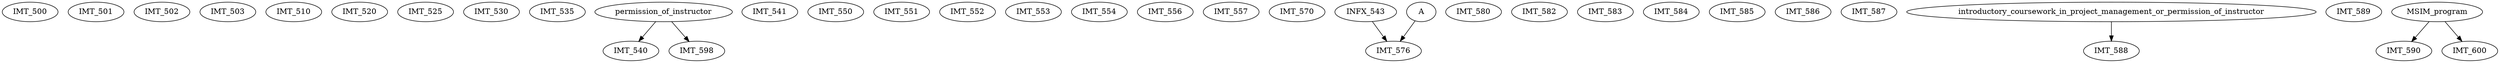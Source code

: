digraph G {
    IMT_500;
    IMT_501;
    IMT_502;
    IMT_503;
    IMT_510;
    IMT_520;
    IMT_525;
    IMT_530;
    IMT_535;
    edge [color=black];
    permission_of_instructor -> IMT_540;
    IMT_541;
    IMT_550;
    IMT_551;
    IMT_552;
    IMT_553;
    IMT_554;
    IMT_556;
    IMT_557;
    IMT_570;
    edge [color=black];
    INFX_543 -> IMT_576;
    A -> IMT_576;
    IMT_580;
    IMT_582;
    IMT_583;
    IMT_584;
    IMT_585;
    IMT_586;
    IMT_587;
    edge [color=black];
    introductory_coursework_in_project_management_or_permission_of_instructor -> IMT_588;
    IMT_589;
    edge [color=black];
    MSIM_program -> IMT_590;
    edge [color=black];
    permission_of_instructor -> IMT_598;
    edge [color=black];
    MSIM_program -> IMT_600;
}
